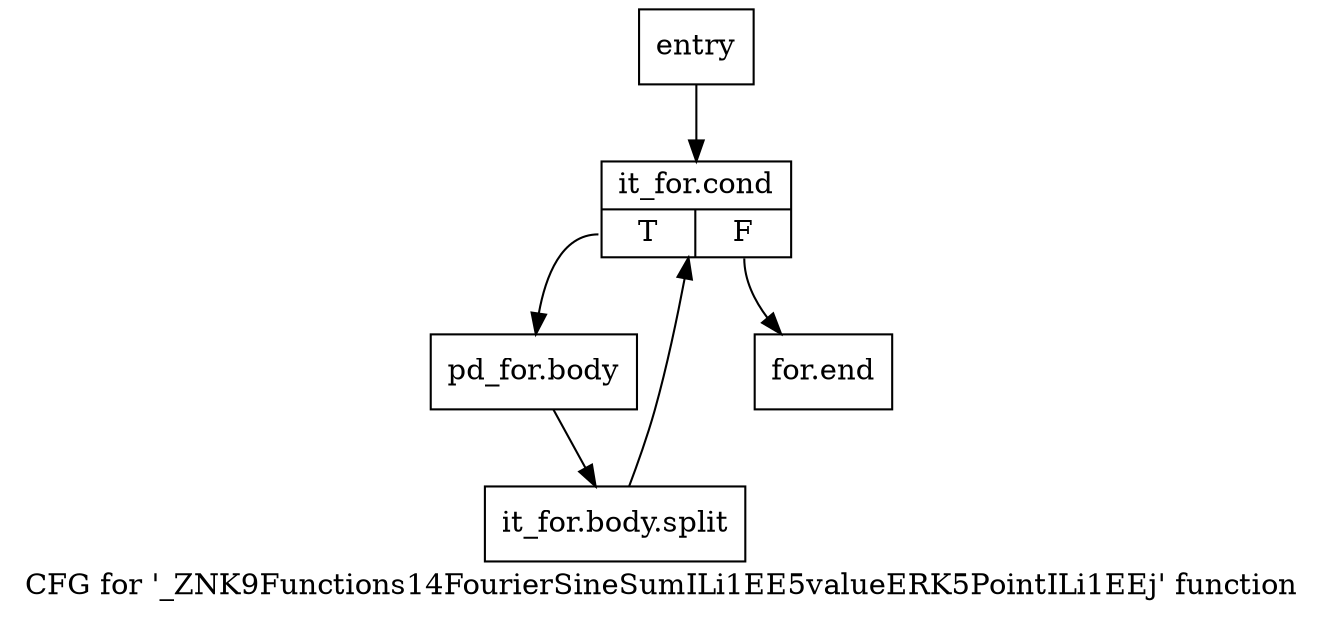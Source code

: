 digraph "CFG for '_ZNK9Functions14FourierSineSumILi1EE5valueERK5PointILi1EEj' function" {
	label="CFG for '_ZNK9Functions14FourierSineSumILi1EE5valueERK5PointILi1EEj' function";

	Node0x5961dd0 [shape=record,label="{entry}"];
	Node0x5961dd0 -> Node0x596abf0;
	Node0x596abf0 [shape=record,label="{it_for.cond|{<s0>T|<s1>F}}"];
	Node0x596abf0:s0 -> Node0x596ac40;
	Node0x596abf0:s1 -> Node0x596ac90;
	Node0x596ac40 [shape=record,label="{pd_for.body}"];
	Node0x596ac40 -> Node0xa770cb0;
	Node0xa770cb0 [shape=record,label="{it_for.body.split}"];
	Node0xa770cb0 -> Node0x596abf0;
	Node0x596ac90 [shape=record,label="{for.end}"];
}
